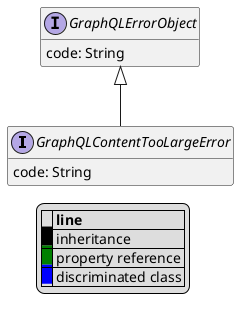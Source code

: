 @startuml

hide empty fields
hide empty methods
legend
|= |= line |
|<back:black>   </back>| inheritance |
|<back:green>   </back>| property reference |
|<back:blue>   </back>| discriminated class |
endlegend
interface GraphQLContentTooLargeError [[GraphQLContentTooLargeError.svg]] extends GraphQLErrorObject {
    code: String
}
interface GraphQLErrorObject [[GraphQLErrorObject.svg]]  {
    code: String
}





@enduml
